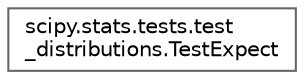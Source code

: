 digraph "Graphical Class Hierarchy"
{
 // LATEX_PDF_SIZE
  bgcolor="transparent";
  edge [fontname=Helvetica,fontsize=10,labelfontname=Helvetica,labelfontsize=10];
  node [fontname=Helvetica,fontsize=10,shape=box,height=0.2,width=0.4];
  rankdir="LR";
  Node0 [id="Node000000",label="scipy.stats.tests.test\l_distributions.TestExpect",height=0.2,width=0.4,color="grey40", fillcolor="white", style="filled",URL="$d7/d10/classscipy_1_1stats_1_1tests_1_1test__distributions_1_1TestExpect.html",tooltip=" "];
}
